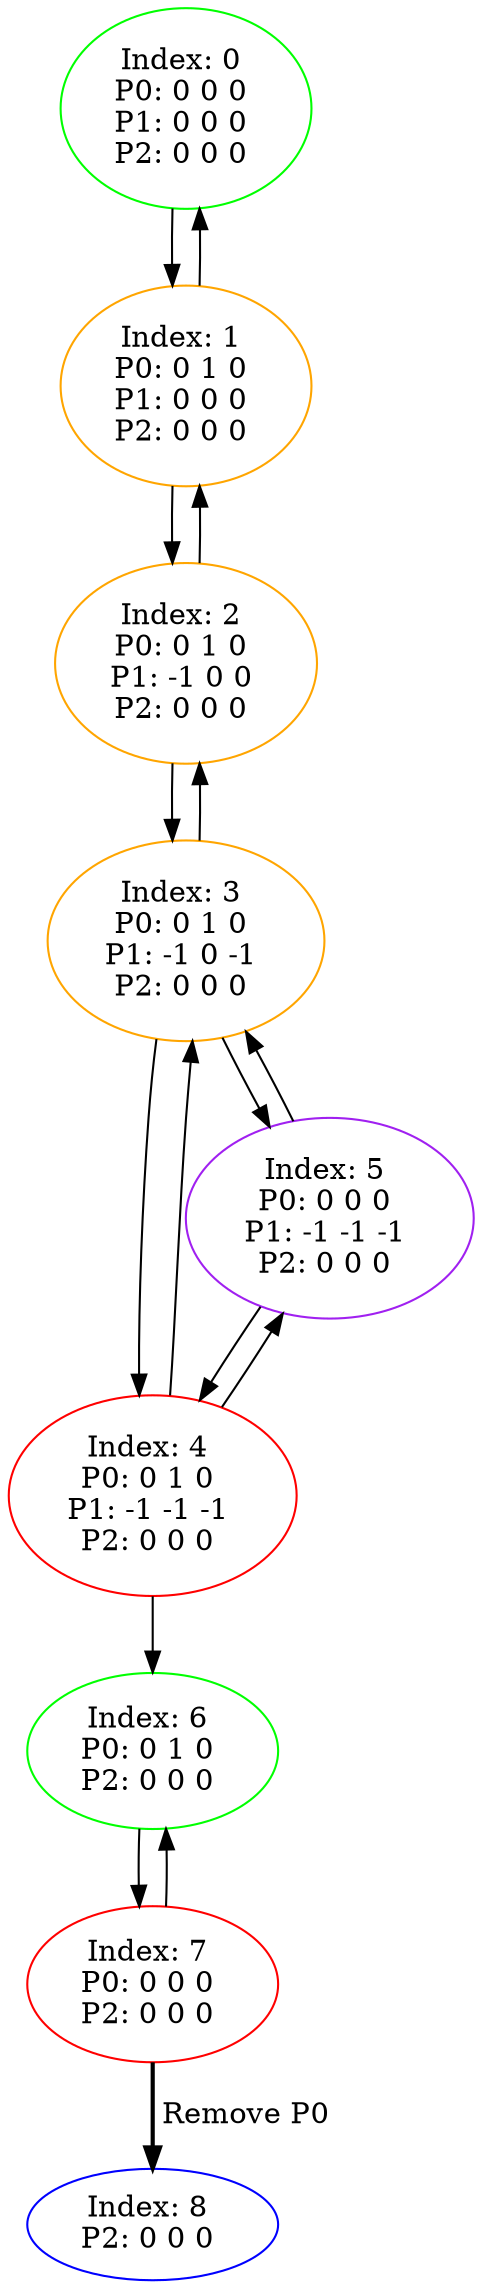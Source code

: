 digraph G {
color = "black"
0[label = "Index: 0 
P0: 0 0 0 
P1: 0 0 0 
P2: 0 0 0 
", color = "green"]
1[label = "Index: 1 
P0: 0 1 0 
P1: 0 0 0 
P2: 0 0 0 
", color = "orange"]
2[label = "Index: 2 
P0: 0 1 0 
P1: -1 0 0 
P2: 0 0 0 
", color = "orange"]
3[label = "Index: 3 
P0: 0 1 0 
P1: -1 0 -1 
P2: 0 0 0 
", color = "orange"]
4[label = "Index: 4 
P0: 0 1 0 
P1: -1 -1 -1 
P2: 0 0 0 
", color = "red"]
5[label = "Index: 5 
P0: 0 0 0 
P1: -1 -1 -1 
P2: 0 0 0 
", color = "purple"]
6[label = "Index: 6 
P0: 0 1 0 
P2: 0 0 0 
", color = "green"]
7[label = "Index: 7 
P0: 0 0 0 
P2: 0 0 0 
", color = "red"]
8[label = "Index: 8 
P2: 0 0 0 
", color = "blue"]
0 -> 1

1 -> 0
1 -> 2

2 -> 1
2 -> 3

3 -> 2
3 -> 4
3 -> 5

4 -> 3
4 -> 5
4 -> 6

5 -> 3
5 -> 4

6 -> 7

7 -> 6
7 -> 8[style=bold label=" Remove P0 "];


}
